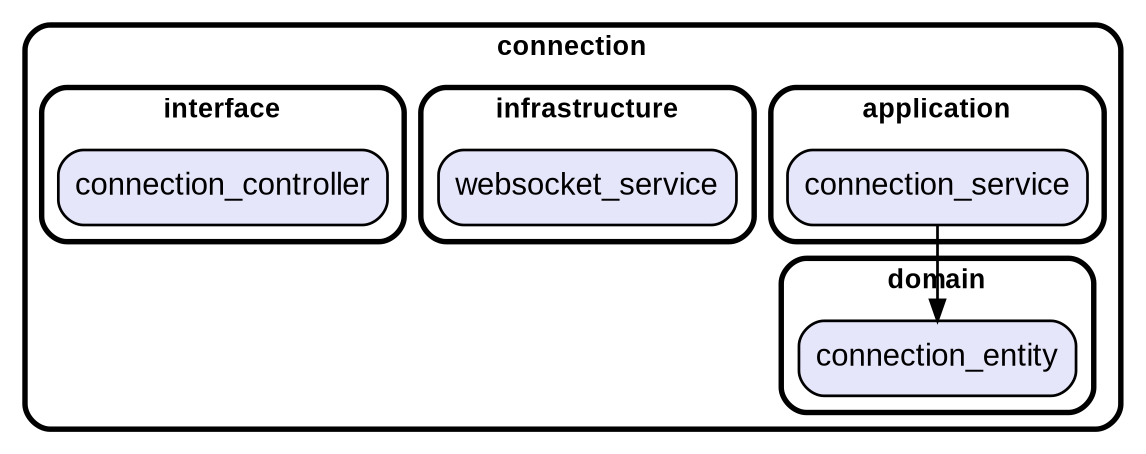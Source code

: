 digraph "" {
  graph [style=rounded fontname="Arial Black" fontsize=13 penwidth=2.6];
  node [shape=rect style="filled,rounded" fontname=Arial fontsize=15 fillcolor=Lavender penwidth=1.3];
  edge [penwidth=1.3];
  "/application/connection_service.dart" [label="connection_service"];
  "/domain/connection_entity.dart" [label="connection_entity"];
  "/infrastructure/websocket_service.dart" [label="websocket_service"];
  "/interface/connection_controller.dart" [label="connection_controller"];
  subgraph "cluster~" {
    label="connection";
    subgraph "cluster~/application" {
      label="application";
      "/application/connection_service.dart";
    }
    subgraph "cluster~/domain" {
      label="domain";
      "/domain/connection_entity.dart";
    }
    subgraph "cluster~/infrastructure" {
      label="infrastructure";
      "/infrastructure/websocket_service.dart";
    }
    subgraph "cluster~/interface" {
      label="interface";
      "/interface/connection_controller.dart";
    }
  }
  "/application/connection_service.dart" -> "/domain/connection_entity.dart";
}
